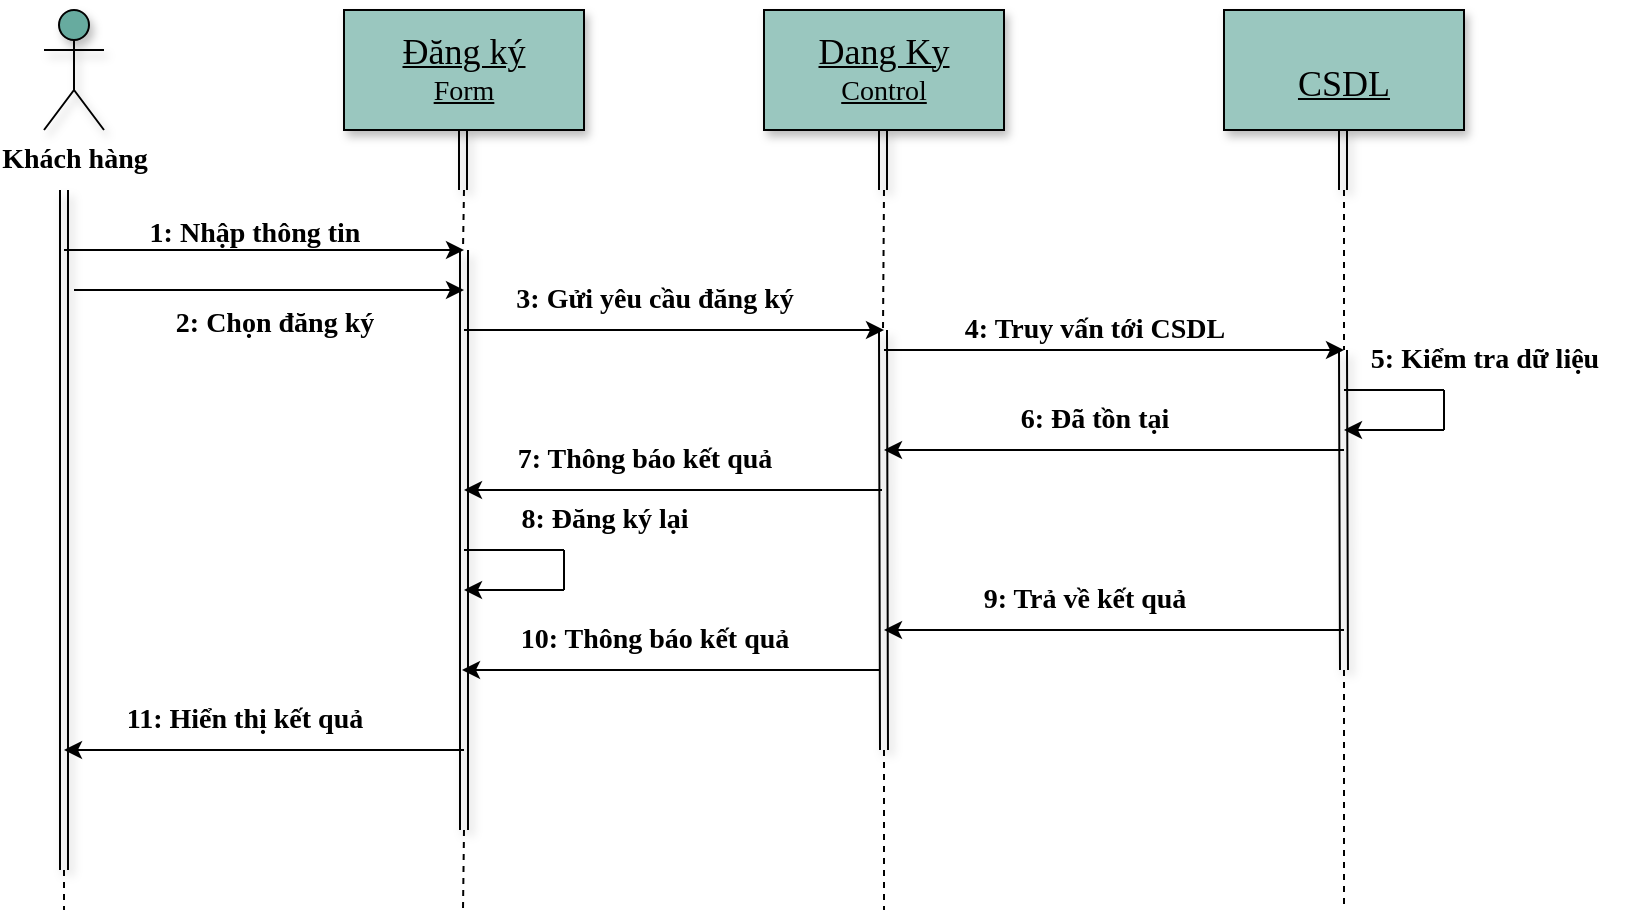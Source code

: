 <mxfile version="20.6.2" type="device"><diagram id="wkPExLTCYV_ZswWpCTyX" name="Trang-1"><mxGraphModel dx="509" dy="512" grid="1" gridSize="10" guides="1" tooltips="1" connect="1" arrows="1" fold="1" page="1" pageScale="1" pageWidth="827" pageHeight="1169" math="0" shadow="0"><root><mxCell id="0"/><mxCell id="1" parent="0"/><mxCell id="61arPo8fCZDOWLNeEBvh-1" value="&lt;font face=&quot;Times New Roman&quot;&gt;&lt;span style=&quot;font-size: 14px;&quot;&gt;&lt;b&gt;Khách hàng&lt;/b&gt;&lt;/span&gt;&lt;/font&gt;" style="shape=umlActor;verticalLabelPosition=bottom;verticalAlign=top;html=1;outlineConnect=0;fillColor=#67AB9F;shadow=1;" vertex="1" parent="1"><mxGeometry x="100" y="110" width="30" height="60" as="geometry"/></mxCell><mxCell id="61arPo8fCZDOWLNeEBvh-2" value="&lt;font style=&quot;&quot; face=&quot;Times New Roman&quot;&gt;&lt;u style=&quot;&quot;&gt;&lt;font style=&quot;font-size: 18px;&quot;&gt;Đăng ký&lt;br&gt;&lt;/font&gt;&lt;span style=&quot;font-size: 14px;&quot;&gt;Form&lt;/span&gt;&lt;/u&gt;&lt;/font&gt;" style="rounded=0;whiteSpace=wrap;html=1;align=center;fillColor=#9AC7BF;shadow=1;" vertex="1" parent="1"><mxGeometry x="250" y="110" width="120" height="60" as="geometry"/></mxCell><mxCell id="61arPo8fCZDOWLNeEBvh-3" value="" style="shape=link;html=1;rounded=0;fillColor=#9AC7BF;shadow=1;" edge="1" parent="1"><mxGeometry width="100" relative="1" as="geometry"><mxPoint x="110" y="200" as="sourcePoint"/><mxPoint x="110" y="540" as="targetPoint"/></mxGeometry></mxCell><mxCell id="61arPo8fCZDOWLNeEBvh-4" value="" style="shape=link;html=1;rounded=0;shadow=1;" edge="1" parent="1"><mxGeometry width="100" relative="1" as="geometry"><mxPoint x="310" y="230" as="sourcePoint"/><mxPoint x="310" y="520" as="targetPoint"/></mxGeometry></mxCell><mxCell id="61arPo8fCZDOWLNeEBvh-5" value="" style="shape=link;html=1;rounded=0;shadow=1;" edge="1" parent="1"><mxGeometry width="100" relative="1" as="geometry"><mxPoint x="309.5" y="170" as="sourcePoint"/><mxPoint x="309.5" y="200" as="targetPoint"/></mxGeometry></mxCell><mxCell id="61arPo8fCZDOWLNeEBvh-6" value="" style="endArrow=classic;html=1;rounded=0;" edge="1" parent="1"><mxGeometry width="50" height="50" relative="1" as="geometry"><mxPoint x="110" y="230" as="sourcePoint"/><mxPoint x="310" y="230" as="targetPoint"/></mxGeometry></mxCell><mxCell id="61arPo8fCZDOWLNeEBvh-7" value="" style="shape=link;html=1;rounded=0;shadow=1;" edge="1" parent="1"><mxGeometry width="100" relative="1" as="geometry"><mxPoint x="519.5" y="270" as="sourcePoint"/><mxPoint x="520" y="480" as="targetPoint"/></mxGeometry></mxCell><mxCell id="61arPo8fCZDOWLNeEBvh-8" value="&lt;u style=&quot;font-family: &amp;quot;Times New Roman&amp;quot;;&quot;&gt;&lt;font style=&quot;font-size: 18px;&quot;&gt;Dang Ky&lt;br&gt;&lt;/font&gt;&lt;/u&gt;&lt;span style=&quot;font-size: 14px;&quot;&gt;&lt;font face=&quot;Times New Roman&quot;&gt;&lt;u&gt;Control&lt;/u&gt;&lt;/font&gt;&lt;/span&gt;" style="rounded=0;whiteSpace=wrap;html=1;fillColor=#9AC7BF;shadow=1;" vertex="1" parent="1"><mxGeometry x="460" y="110" width="120" height="60" as="geometry"/></mxCell><mxCell id="61arPo8fCZDOWLNeEBvh-9" value="" style="endArrow=classic;html=1;rounded=0;" edge="1" parent="1"><mxGeometry width="50" height="50" relative="1" as="geometry"><mxPoint x="310" y="270" as="sourcePoint"/><mxPoint x="520" y="270" as="targetPoint"/></mxGeometry></mxCell><mxCell id="61arPo8fCZDOWLNeEBvh-10" value="" style="endArrow=classic;html=1;rounded=0;" edge="1" parent="1"><mxGeometry width="50" height="50" relative="1" as="geometry"><mxPoint x="519" y="350" as="sourcePoint"/><mxPoint x="310" y="350" as="targetPoint"/></mxGeometry></mxCell><mxCell id="61arPo8fCZDOWLNeEBvh-11" value="" style="shape=link;html=1;rounded=0;shadow=1;" edge="1" parent="1"><mxGeometry width="100" relative="1" as="geometry"><mxPoint x="519.5" y="170" as="sourcePoint"/><mxPoint x="519.5" y="200" as="targetPoint"/></mxGeometry></mxCell><mxCell id="61arPo8fCZDOWLNeEBvh-12" value="&lt;br&gt;&lt;font face=&quot;Times New Roman&quot;&gt;&lt;span style=&quot;font-size: 18px;&quot;&gt;&lt;u&gt;CSDL&lt;/u&gt;&lt;/span&gt;&lt;/font&gt;" style="rounded=0;whiteSpace=wrap;html=1;fillColor=#9AC7BF;shadow=1;" vertex="1" parent="1"><mxGeometry x="690" y="110" width="120" height="60" as="geometry"/></mxCell><mxCell id="61arPo8fCZDOWLNeEBvh-13" value="" style="shape=link;html=1;rounded=0;shadow=1;" edge="1" parent="1"><mxGeometry width="100" relative="1" as="geometry"><mxPoint x="749.5" y="170" as="sourcePoint"/><mxPoint x="749.5" y="200" as="targetPoint"/></mxGeometry></mxCell><mxCell id="61arPo8fCZDOWLNeEBvh-14" value="" style="shape=link;html=1;rounded=0;shadow=1;" edge="1" parent="1"><mxGeometry width="100" relative="1" as="geometry"><mxPoint x="749.5" y="280" as="sourcePoint"/><mxPoint x="750" y="440" as="targetPoint"/></mxGeometry></mxCell><mxCell id="61arPo8fCZDOWLNeEBvh-15" value="" style="endArrow=classic;html=1;rounded=0;" edge="1" parent="1"><mxGeometry width="50" height="50" relative="1" as="geometry"><mxPoint x="520" y="280" as="sourcePoint"/><mxPoint x="750" y="280" as="targetPoint"/></mxGeometry></mxCell><mxCell id="61arPo8fCZDOWLNeEBvh-16" value="" style="endArrow=classic;html=1;rounded=0;" edge="1" parent="1"><mxGeometry width="50" height="50" relative="1" as="geometry"><mxPoint x="750" y="330" as="sourcePoint"/><mxPoint x="520" y="330" as="targetPoint"/></mxGeometry></mxCell><mxCell id="61arPo8fCZDOWLNeEBvh-17" value="" style="endArrow=none;html=1;rounded=0;" edge="1" parent="1"><mxGeometry width="50" height="50" relative="1" as="geometry"><mxPoint x="750" y="300" as="sourcePoint"/><mxPoint x="800" y="300" as="targetPoint"/></mxGeometry></mxCell><mxCell id="61arPo8fCZDOWLNeEBvh-18" value="" style="endArrow=none;html=1;rounded=0;" edge="1" parent="1"><mxGeometry width="50" height="50" relative="1" as="geometry"><mxPoint x="800" y="300" as="sourcePoint"/><mxPoint x="800" y="320" as="targetPoint"/></mxGeometry></mxCell><mxCell id="61arPo8fCZDOWLNeEBvh-19" value="" style="endArrow=classic;html=1;rounded=0;" edge="1" parent="1"><mxGeometry width="50" height="50" relative="1" as="geometry"><mxPoint x="800" y="320" as="sourcePoint"/><mxPoint x="750" y="320" as="targetPoint"/></mxGeometry></mxCell><mxCell id="61arPo8fCZDOWLNeEBvh-20" value="" style="endArrow=none;dashed=1;html=1;rounded=0;" edge="1" parent="1"><mxGeometry width="50" height="50" relative="1" as="geometry"><mxPoint x="110" y="540" as="sourcePoint"/><mxPoint x="110" y="560" as="targetPoint"/></mxGeometry></mxCell><mxCell id="61arPo8fCZDOWLNeEBvh-21" value="" style="endArrow=none;dashed=1;html=1;rounded=0;" edge="1" parent="1"><mxGeometry width="50" height="50" relative="1" as="geometry"><mxPoint x="310" y="520" as="sourcePoint"/><mxPoint x="309.5" y="560" as="targetPoint"/></mxGeometry></mxCell><mxCell id="61arPo8fCZDOWLNeEBvh-22" value="" style="endArrow=none;dashed=1;html=1;rounded=0;" edge="1" parent="1"><mxGeometry width="50" height="50" relative="1" as="geometry"><mxPoint x="520" y="480" as="sourcePoint"/><mxPoint x="520" y="560" as="targetPoint"/></mxGeometry></mxCell><mxCell id="61arPo8fCZDOWLNeEBvh-23" value="" style="endArrow=none;dashed=1;html=1;rounded=0;" edge="1" parent="1"><mxGeometry width="50" height="50" relative="1" as="geometry"><mxPoint x="750" y="440" as="sourcePoint"/><mxPoint x="750" y="560" as="targetPoint"/></mxGeometry></mxCell><mxCell id="61arPo8fCZDOWLNeEBvh-24" value="" style="endArrow=none;dashed=1;html=1;rounded=0;" edge="1" parent="1"><mxGeometry width="50" height="50" relative="1" as="geometry"><mxPoint x="750" y="200" as="sourcePoint"/><mxPoint x="750" y="280" as="targetPoint"/></mxGeometry></mxCell><mxCell id="61arPo8fCZDOWLNeEBvh-25" value="" style="endArrow=none;dashed=1;html=1;rounded=0;" edge="1" parent="1"><mxGeometry width="50" height="50" relative="1" as="geometry"><mxPoint x="520" y="200" as="sourcePoint"/><mxPoint x="519.5" y="270" as="targetPoint"/></mxGeometry></mxCell><mxCell id="61arPo8fCZDOWLNeEBvh-26" value="" style="endArrow=none;dashed=1;html=1;rounded=0;" edge="1" parent="1"><mxGeometry width="50" height="50" relative="1" as="geometry"><mxPoint x="310" y="200" as="sourcePoint"/><mxPoint x="309.5" y="230" as="targetPoint"/></mxGeometry></mxCell><mxCell id="61arPo8fCZDOWLNeEBvh-27" value="&lt;font style=&quot;font-size: 14px;&quot;&gt;&lt;b&gt;1: Nhập thông tin&lt;/b&gt;&lt;/font&gt;" style="text;html=1;align=center;verticalAlign=middle;resizable=0;points=[];autosize=1;strokeColor=none;fillColor=none;fontSize=18;fontFamily=Times New Roman;" vertex="1" parent="1"><mxGeometry x="140" y="200" width="130" height="40" as="geometry"/></mxCell><mxCell id="61arPo8fCZDOWLNeEBvh-28" value="&lt;b&gt;3: Gửi yêu cầu đăng ký&lt;/b&gt;" style="text;html=1;align=center;verticalAlign=middle;resizable=0;points=[];autosize=1;strokeColor=none;fillColor=none;fontSize=14;fontFamily=Times New Roman;" vertex="1" parent="1"><mxGeometry x="325" y="240" width="160" height="30" as="geometry"/></mxCell><mxCell id="61arPo8fCZDOWLNeEBvh-29" value="&lt;b&gt;4: Truy vấn tới CSDL&lt;/b&gt;" style="text;html=1;align=center;verticalAlign=middle;resizable=0;points=[];autosize=1;strokeColor=none;fillColor=none;fontSize=14;fontFamily=Times New Roman;" vertex="1" parent="1"><mxGeometry x="550" y="255" width="150" height="30" as="geometry"/></mxCell><mxCell id="61arPo8fCZDOWLNeEBvh-30" value="&lt;b&gt;6: Đã tồn tại&lt;/b&gt;" style="text;html=1;align=center;verticalAlign=middle;resizable=0;points=[];autosize=1;strokeColor=none;fillColor=none;fontSize=14;fontFamily=Times New Roman;" vertex="1" parent="1"><mxGeometry x="575" y="300" width="100" height="30" as="geometry"/></mxCell><mxCell id="61arPo8fCZDOWLNeEBvh-31" value="&lt;b&gt;5: Kiểm tra dữ liệu&lt;/b&gt;" style="text;html=1;align=center;verticalAlign=middle;resizable=0;points=[];autosize=1;strokeColor=none;fillColor=none;fontSize=14;fontFamily=Times New Roman;" vertex="1" parent="1"><mxGeometry x="750" y="270" width="140" height="30" as="geometry"/></mxCell><mxCell id="61arPo8fCZDOWLNeEBvh-32" value="&lt;b&gt;7: Thông báo kết quả&lt;/b&gt;" style="text;html=1;align=center;verticalAlign=middle;resizable=0;points=[];autosize=1;strokeColor=none;fillColor=none;fontSize=14;fontFamily=Times New Roman;" vertex="1" parent="1"><mxGeometry x="325" y="320" width="150" height="30" as="geometry"/></mxCell><mxCell id="61arPo8fCZDOWLNeEBvh-33" value="" style="endArrow=classic;html=1;rounded=0;fontFamily=Times New Roman;fontSize=14;" edge="1" parent="1"><mxGeometry width="50" height="50" relative="1" as="geometry"><mxPoint x="310" y="480" as="sourcePoint"/><mxPoint x="110" y="480" as="targetPoint"/></mxGeometry></mxCell><mxCell id="61arPo8fCZDOWLNeEBvh-34" value="&lt;b&gt;11: Hiển thị kết quả&lt;/b&gt;" style="text;html=1;align=center;verticalAlign=middle;resizable=0;points=[];autosize=1;strokeColor=none;fillColor=none;fontSize=14;fontFamily=Times New Roman;" vertex="1" parent="1"><mxGeometry x="130" y="450" width="140" height="30" as="geometry"/></mxCell><mxCell id="61arPo8fCZDOWLNeEBvh-35" value="" style="endArrow=classic;html=1;rounded=0;" edge="1" parent="1"><mxGeometry width="50" height="50" relative="1" as="geometry"><mxPoint x="115" y="250" as="sourcePoint"/><mxPoint x="310" y="250" as="targetPoint"/></mxGeometry></mxCell><mxCell id="61arPo8fCZDOWLNeEBvh-36" value="&lt;font style=&quot;font-size: 14px;&quot;&gt;&lt;b&gt;2: Chọn đăng ký&lt;/b&gt;&lt;/font&gt;" style="text;html=1;align=center;verticalAlign=middle;resizable=0;points=[];autosize=1;strokeColor=none;fillColor=none;fontSize=18;fontFamily=Times New Roman;" vertex="1" parent="1"><mxGeometry x="155" y="245" width="120" height="40" as="geometry"/></mxCell><mxCell id="61arPo8fCZDOWLNeEBvh-37" value="" style="endArrow=none;html=1;rounded=0;" edge="1" parent="1"><mxGeometry width="50" height="50" relative="1" as="geometry"><mxPoint x="310" y="380" as="sourcePoint"/><mxPoint x="360" y="380" as="targetPoint"/></mxGeometry></mxCell><mxCell id="61arPo8fCZDOWLNeEBvh-38" value="" style="endArrow=none;html=1;rounded=0;" edge="1" parent="1"><mxGeometry width="50" height="50" relative="1" as="geometry"><mxPoint x="360" y="380" as="sourcePoint"/><mxPoint x="360" y="400" as="targetPoint"/></mxGeometry></mxCell><mxCell id="61arPo8fCZDOWLNeEBvh-39" value="" style="endArrow=classic;html=1;rounded=0;" edge="1" parent="1"><mxGeometry width="50" height="50" relative="1" as="geometry"><mxPoint x="360" y="400" as="sourcePoint"/><mxPoint x="310" y="400" as="targetPoint"/></mxGeometry></mxCell><mxCell id="61arPo8fCZDOWLNeEBvh-40" value="&lt;b&gt;8: Đăng ký lại&lt;/b&gt;" style="text;html=1;align=center;verticalAlign=middle;resizable=0;points=[];autosize=1;strokeColor=none;fillColor=none;fontSize=14;fontFamily=Times New Roman;" vertex="1" parent="1"><mxGeometry x="325" y="350" width="110" height="30" as="geometry"/></mxCell><mxCell id="61arPo8fCZDOWLNeEBvh-42" value="" style="endArrow=classic;html=1;rounded=0;" edge="1" parent="1"><mxGeometry width="50" height="50" relative="1" as="geometry"><mxPoint x="750" y="420" as="sourcePoint"/><mxPoint x="520" y="420" as="targetPoint"/></mxGeometry></mxCell><mxCell id="61arPo8fCZDOWLNeEBvh-44" value="&lt;b&gt;9: Trả về kết quả&lt;/b&gt;" style="text;html=1;align=center;verticalAlign=middle;resizable=0;points=[];autosize=1;strokeColor=none;fillColor=none;fontSize=14;fontFamily=Times New Roman;" vertex="1" parent="1"><mxGeometry x="560" y="390" width="120" height="30" as="geometry"/></mxCell><mxCell id="61arPo8fCZDOWLNeEBvh-45" value="" style="endArrow=classic;html=1;rounded=0;" edge="1" parent="1"><mxGeometry width="50" height="50" relative="1" as="geometry"><mxPoint x="518" y="440" as="sourcePoint"/><mxPoint x="309" y="440" as="targetPoint"/></mxGeometry></mxCell><mxCell id="61arPo8fCZDOWLNeEBvh-46" value="&lt;b&gt;10: Thông báo kết quả&lt;/b&gt;" style="text;html=1;align=center;verticalAlign=middle;resizable=0;points=[];autosize=1;strokeColor=none;fillColor=none;fontSize=14;fontFamily=Times New Roman;" vertex="1" parent="1"><mxGeometry x="325" y="410" width="160" height="30" as="geometry"/></mxCell></root></mxGraphModel></diagram></mxfile>